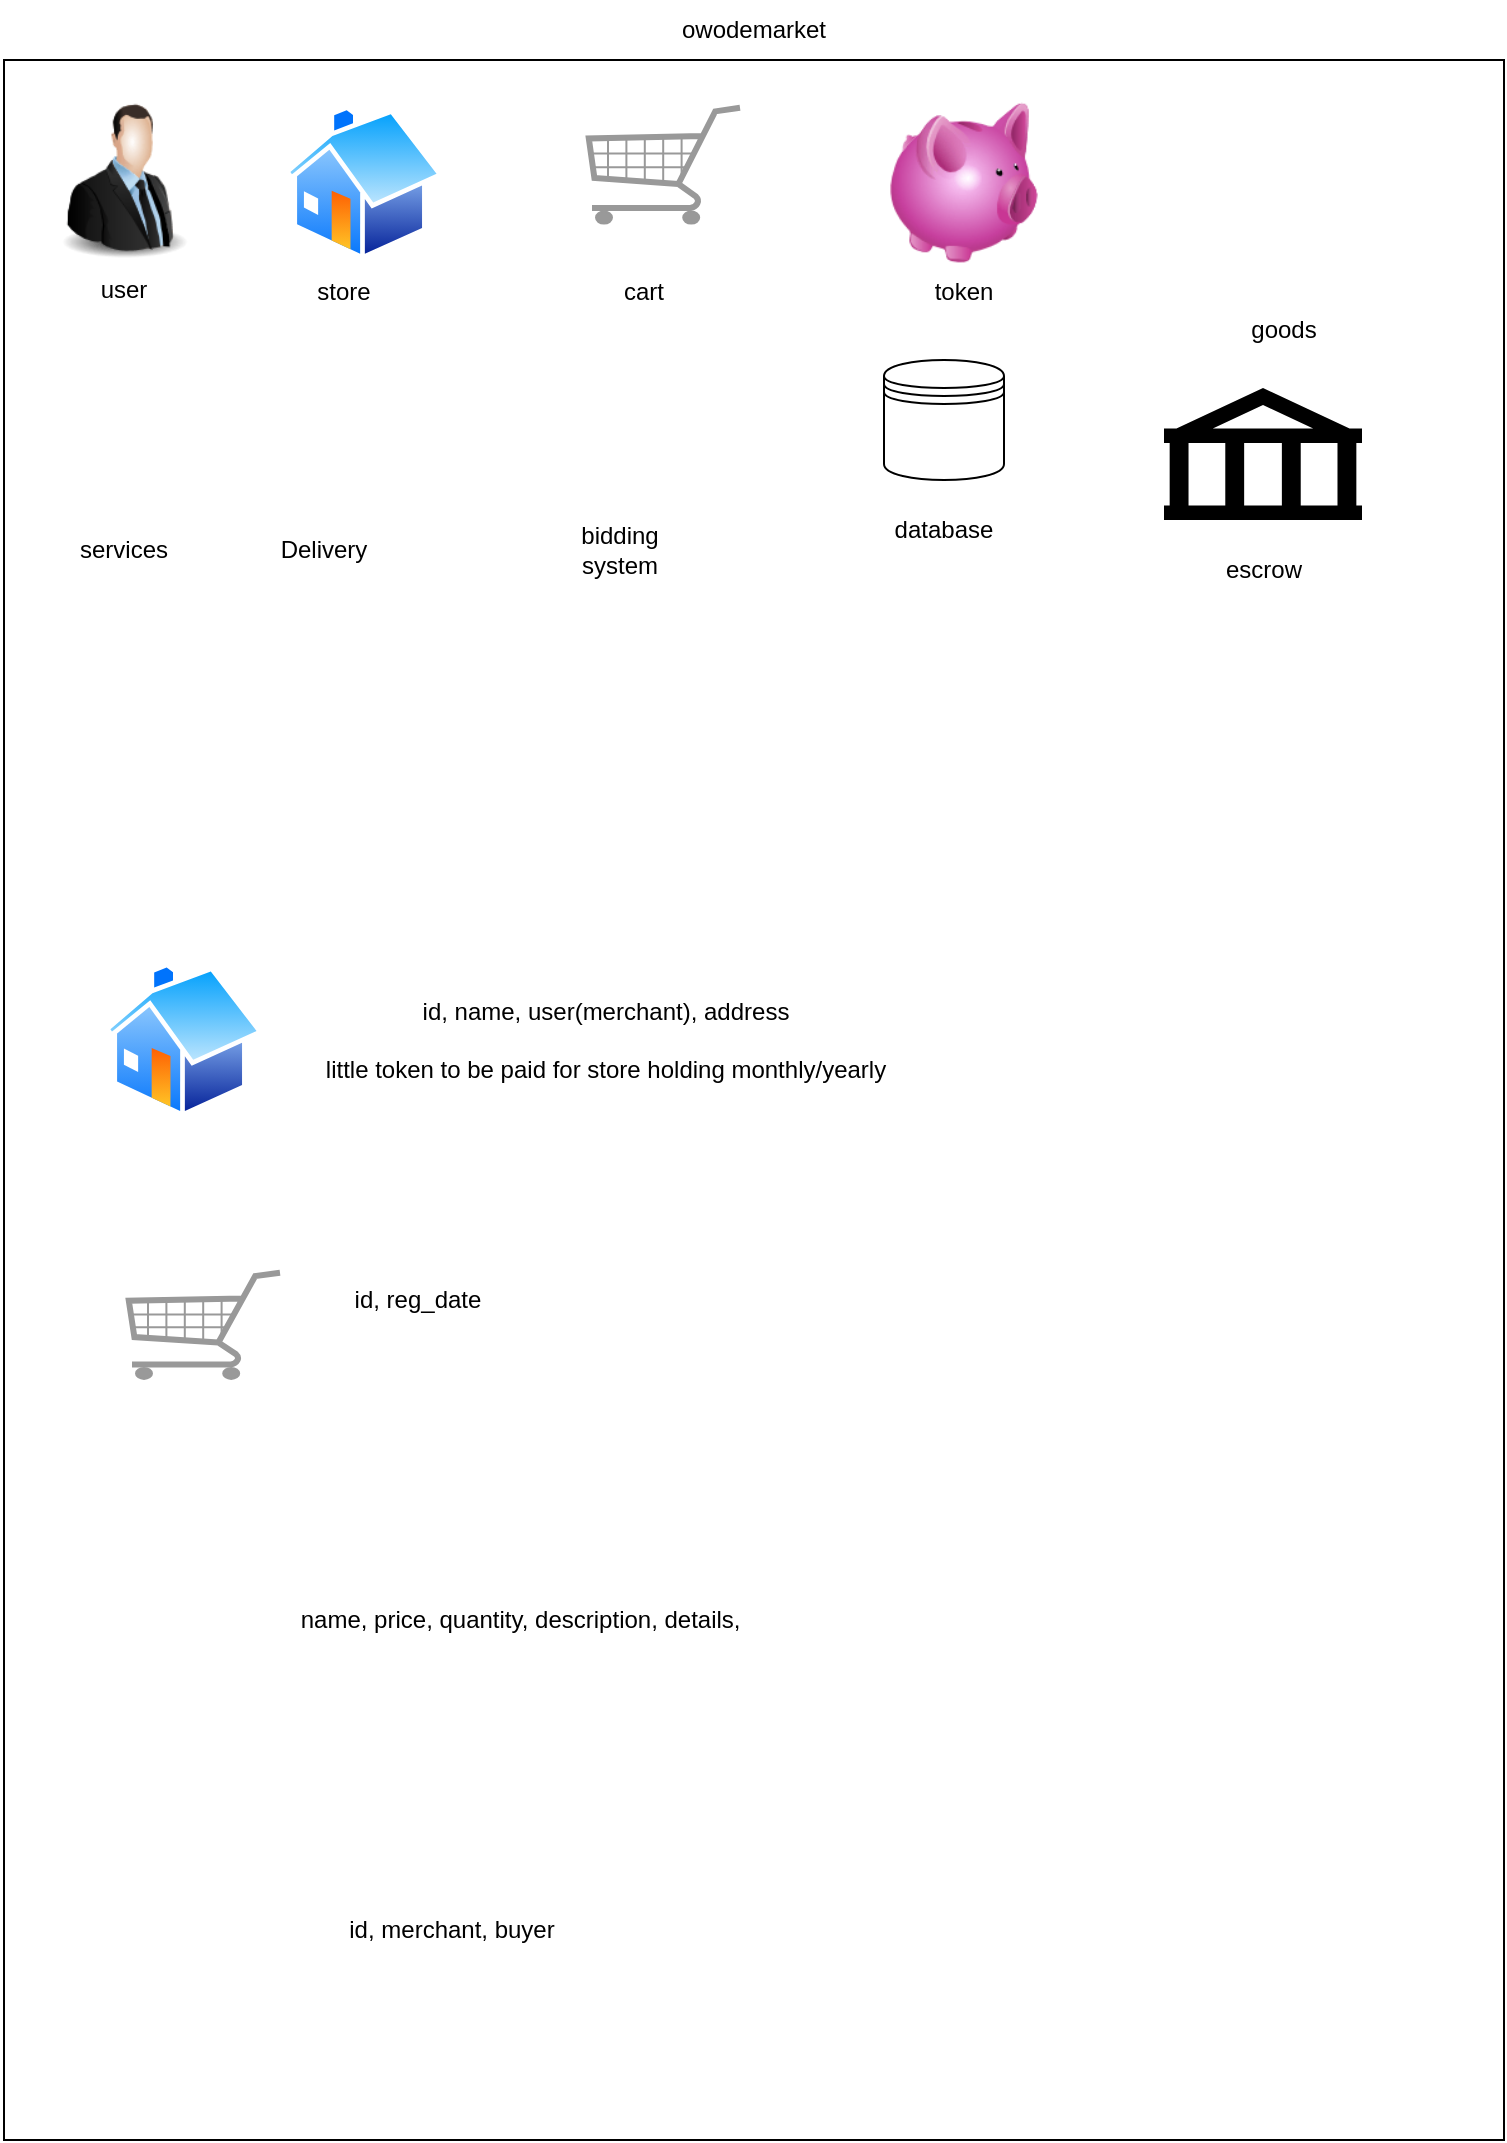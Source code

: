 <mxfile version="16.6.4" type="github">
  <diagram id="WnpxDVOLBQDGwqwJwSbG" name="Page-1">
    <mxGraphModel dx="782" dy="436" grid="1" gridSize="10" guides="1" tooltips="1" connect="1" arrows="1" fold="1" page="1" pageScale="1" pageWidth="850" pageHeight="1100" math="0" shadow="0">
      <root>
        <mxCell id="0" />
        <mxCell id="1" parent="0" />
        <mxCell id="2PohPZuQRyjSFgSPS488-1" value="" style="rounded=0;whiteSpace=wrap;html=1;" parent="1" vertex="1">
          <mxGeometry x="20" y="60" width="750" height="1040" as="geometry" />
        </mxCell>
        <mxCell id="2PohPZuQRyjSFgSPS488-2" value="owodemarket" style="text;html=1;strokeColor=none;fillColor=none;align=center;verticalAlign=middle;whiteSpace=wrap;rounded=0;" parent="1" vertex="1">
          <mxGeometry x="365" y="30" width="60" height="30" as="geometry" />
        </mxCell>
        <mxCell id="2PohPZuQRyjSFgSPS488-3" value="" style="image;html=1;image=img/lib/clip_art/people/Suit_Man_128x128.png" parent="1" vertex="1">
          <mxGeometry x="40" y="80" width="80" height="80" as="geometry" />
        </mxCell>
        <mxCell id="2PohPZuQRyjSFgSPS488-5" value="" style="aspect=fixed;perimeter=ellipsePerimeter;html=1;align=center;shadow=0;dashed=0;spacingTop=3;image;image=img/lib/active_directory/home.svg;" parent="1" vertex="1">
          <mxGeometry x="160" y="82.4" width="80" height="77.6" as="geometry" />
        </mxCell>
        <mxCell id="2PohPZuQRyjSFgSPS488-7" value="" style="verticalLabelPosition=bottom;shadow=0;dashed=0;align=center;html=1;verticalAlign=top;strokeWidth=1;shape=mxgraph.mockup.misc.shoppingCart;strokeColor=#999999;" parent="1" vertex="1">
          <mxGeometry x="310" y="82.4" width="80" height="60" as="geometry" />
        </mxCell>
        <mxCell id="2PohPZuQRyjSFgSPS488-9" value="" style="image;html=1;image=img/lib/clip_art/finance/Piggy_Bank_128x128.png" parent="1" vertex="1">
          <mxGeometry x="460" y="81.2" width="80" height="80" as="geometry" />
        </mxCell>
        <mxCell id="2PohPZuQRyjSFgSPS488-10" value="" style="shape=image;html=1;verticalAlign=top;verticalLabelPosition=bottom;labelBackgroundColor=#ffffff;imageAspect=0;aspect=fixed;image=https://cdn4.iconfinder.com/data/icons/ios-web-user-interface-multi-circle-flat-vol-3/512/Bag_cart_goods_items_shopping-128.png" parent="1" vertex="1">
          <mxGeometry x="600" y="70" width="100" height="100" as="geometry" />
        </mxCell>
        <mxCell id="2PohPZuQRyjSFgSPS488-11" value="" style="shape=image;html=1;verticalAlign=top;verticalLabelPosition=bottom;labelBackgroundColor=#ffffff;imageAspect=0;aspect=fixed;image=https://cdn4.iconfinder.com/data/icons/for-your-interface-free-samples/128/Label-128.png" parent="1" vertex="1">
          <mxGeometry x="35" y="210" width="90" height="90" as="geometry" />
        </mxCell>
        <mxCell id="2PohPZuQRyjSFgSPS488-12" value="user" style="text;html=1;strokeColor=none;fillColor=none;align=center;verticalAlign=middle;whiteSpace=wrap;rounded=0;" parent="1" vertex="1">
          <mxGeometry x="50" y="160" width="60" height="30" as="geometry" />
        </mxCell>
        <mxCell id="2PohPZuQRyjSFgSPS488-13" value="store" style="text;html=1;strokeColor=none;fillColor=none;align=center;verticalAlign=middle;whiteSpace=wrap;rounded=0;" parent="1" vertex="1">
          <mxGeometry x="160" y="161" width="60" height="30" as="geometry" />
        </mxCell>
        <mxCell id="2PohPZuQRyjSFgSPS488-14" value="cart" style="text;html=1;strokeColor=none;fillColor=none;align=center;verticalAlign=middle;whiteSpace=wrap;rounded=0;" parent="1" vertex="1">
          <mxGeometry x="310" y="161" width="60" height="30" as="geometry" />
        </mxCell>
        <mxCell id="2PohPZuQRyjSFgSPS488-15" value="token" style="text;html=1;strokeColor=none;fillColor=none;align=center;verticalAlign=middle;whiteSpace=wrap;rounded=0;" parent="1" vertex="1">
          <mxGeometry x="470" y="161.2" width="60" height="30" as="geometry" />
        </mxCell>
        <mxCell id="2PohPZuQRyjSFgSPS488-16" value="goods" style="text;html=1;strokeColor=none;fillColor=none;align=center;verticalAlign=middle;whiteSpace=wrap;rounded=0;" parent="1" vertex="1">
          <mxGeometry x="630" y="180" width="60" height="30" as="geometry" />
        </mxCell>
        <mxCell id="2PohPZuQRyjSFgSPS488-17" value="services" style="text;html=1;strokeColor=none;fillColor=none;align=center;verticalAlign=middle;whiteSpace=wrap;rounded=0;" parent="1" vertex="1">
          <mxGeometry x="50" y="290" width="60" height="30" as="geometry" />
        </mxCell>
        <mxCell id="2PohPZuQRyjSFgSPS488-18" value="" style="shape=image;html=1;verticalAlign=top;verticalLabelPosition=bottom;labelBackgroundColor=#ffffff;imageAspect=0;aspect=fixed;image=https://cdn0.iconfinder.com/data/icons/business-660/512/414_van.transport_delivery_shipping-128.png" parent="1" vertex="1">
          <mxGeometry x="150" y="210" width="90" height="90" as="geometry" />
        </mxCell>
        <mxCell id="2PohPZuQRyjSFgSPS488-20" value="Delivery" style="text;html=1;strokeColor=none;fillColor=none;align=center;verticalAlign=middle;whiteSpace=wrap;rounded=0;" parent="1" vertex="1">
          <mxGeometry x="150" y="290" width="60" height="30" as="geometry" />
        </mxCell>
        <mxCell id="1N-22-dwYrfEPRShbCRW-3" value="" style="shape=image;html=1;verticalAlign=top;verticalLabelPosition=bottom;labelBackgroundColor=#ffffff;imageAspect=0;aspect=fixed;image=https://cdn2.iconfinder.com/data/icons/shopping-elements-6/64/24-Auction_-128.png" parent="1" vertex="1">
          <mxGeometry x="276" y="192" width="104" height="104" as="geometry" />
        </mxCell>
        <mxCell id="1N-22-dwYrfEPRShbCRW-4" value="bidding system" style="text;html=1;strokeColor=none;fillColor=none;align=center;verticalAlign=middle;whiteSpace=wrap;rounded=0;" parent="1" vertex="1">
          <mxGeometry x="298" y="290" width="60" height="30" as="geometry" />
        </mxCell>
        <mxCell id="1N-22-dwYrfEPRShbCRW-5" value="" style="aspect=fixed;perimeter=ellipsePerimeter;html=1;align=center;shadow=0;dashed=0;spacingTop=3;image;image=img/lib/active_directory/home.svg;" parent="1" vertex="1">
          <mxGeometry x="70" y="511" width="80" height="77.6" as="geometry" />
        </mxCell>
        <mxCell id="1N-22-dwYrfEPRShbCRW-6" value="id, name, user(merchant), address&lt;br&gt;&lt;br&gt;little token to be paid for store holding monthly/yearly" style="text;html=1;strokeColor=none;fillColor=none;align=center;verticalAlign=middle;whiteSpace=wrap;rounded=0;" parent="1" vertex="1">
          <mxGeometry x="70" y="534.8" width="502" height="30" as="geometry" />
        </mxCell>
        <mxCell id="1N-22-dwYrfEPRShbCRW-7" value="" style="verticalLabelPosition=bottom;shadow=0;dashed=0;align=center;html=1;verticalAlign=top;strokeWidth=1;shape=mxgraph.mockup.misc.shoppingCart;strokeColor=#999999;" parent="1" vertex="1">
          <mxGeometry x="80" y="665" width="80" height="55" as="geometry" />
        </mxCell>
        <mxCell id="1N-22-dwYrfEPRShbCRW-8" value="id, reg_date" style="text;html=1;strokeColor=none;fillColor=none;align=center;verticalAlign=middle;whiteSpace=wrap;rounded=0;" parent="1" vertex="1">
          <mxGeometry x="35" y="665" width="384" height="30" as="geometry" />
        </mxCell>
        <mxCell id="1N-22-dwYrfEPRShbCRW-9" value="" style="shape=datastore;whiteSpace=wrap;html=1;" parent="1" vertex="1">
          <mxGeometry x="460" y="210" width="60" height="60" as="geometry" />
        </mxCell>
        <mxCell id="1N-22-dwYrfEPRShbCRW-10" value="database" style="text;html=1;strokeColor=none;fillColor=none;align=center;verticalAlign=middle;whiteSpace=wrap;rounded=0;" parent="1" vertex="1">
          <mxGeometry x="460" y="280" width="60" height="30" as="geometry" />
        </mxCell>
        <mxCell id="1N-22-dwYrfEPRShbCRW-11" value="" style="shape=mxgraph.signs.travel.bank;html=1;pointerEvents=1;fillColor=#000000;strokeColor=none;verticalLabelPosition=bottom;verticalAlign=top;align=center;" parent="1" vertex="1">
          <mxGeometry x="600" y="224" width="99" height="66" as="geometry" />
        </mxCell>
        <mxCell id="1N-22-dwYrfEPRShbCRW-12" value="escrow" style="text;html=1;strokeColor=none;fillColor=none;align=center;verticalAlign=middle;whiteSpace=wrap;rounded=0;" parent="1" vertex="1">
          <mxGeometry x="620" y="300" width="60" height="30" as="geometry" />
        </mxCell>
        <mxCell id="1N-22-dwYrfEPRShbCRW-13" value="" style="shape=image;html=1;verticalAlign=top;verticalLabelPosition=bottom;labelBackgroundColor=#ffffff;imageAspect=0;aspect=fixed;image=https://cdn4.iconfinder.com/data/icons/ios-web-user-interface-multi-circle-flat-vol-3/512/Bag_cart_goods_items_shopping-128.png" parent="1" vertex="1">
          <mxGeometry x="60" y="790" width="100" height="100" as="geometry" />
        </mxCell>
        <mxCell id="1N-22-dwYrfEPRShbCRW-14" value="name, price, quantity, description, details,&amp;nbsp;" style="text;html=1;strokeColor=none;fillColor=none;align=center;verticalAlign=middle;whiteSpace=wrap;rounded=0;" parent="1" vertex="1">
          <mxGeometry x="35" y="825" width="490" height="30" as="geometry" />
        </mxCell>
        <mxCell id="1N-22-dwYrfEPRShbCRW-15" value="" style="shape=image;html=1;verticalAlign=top;verticalLabelPosition=bottom;labelBackgroundColor=#ffffff;imageAspect=0;aspect=fixed;image=https://cdn0.iconfinder.com/data/icons/business-660/512/414_van.transport_delivery_shipping-128.png" parent="1" vertex="1">
          <mxGeometry x="65" y="950" width="90" height="90" as="geometry" />
        </mxCell>
        <mxCell id="1N-22-dwYrfEPRShbCRW-16" value="id, merchant, buyer" style="text;html=1;strokeColor=none;fillColor=none;align=center;verticalAlign=middle;whiteSpace=wrap;rounded=0;" parent="1" vertex="1">
          <mxGeometry x="18" y="980" width="452" height="30" as="geometry" />
        </mxCell>
      </root>
    </mxGraphModel>
  </diagram>
</mxfile>
